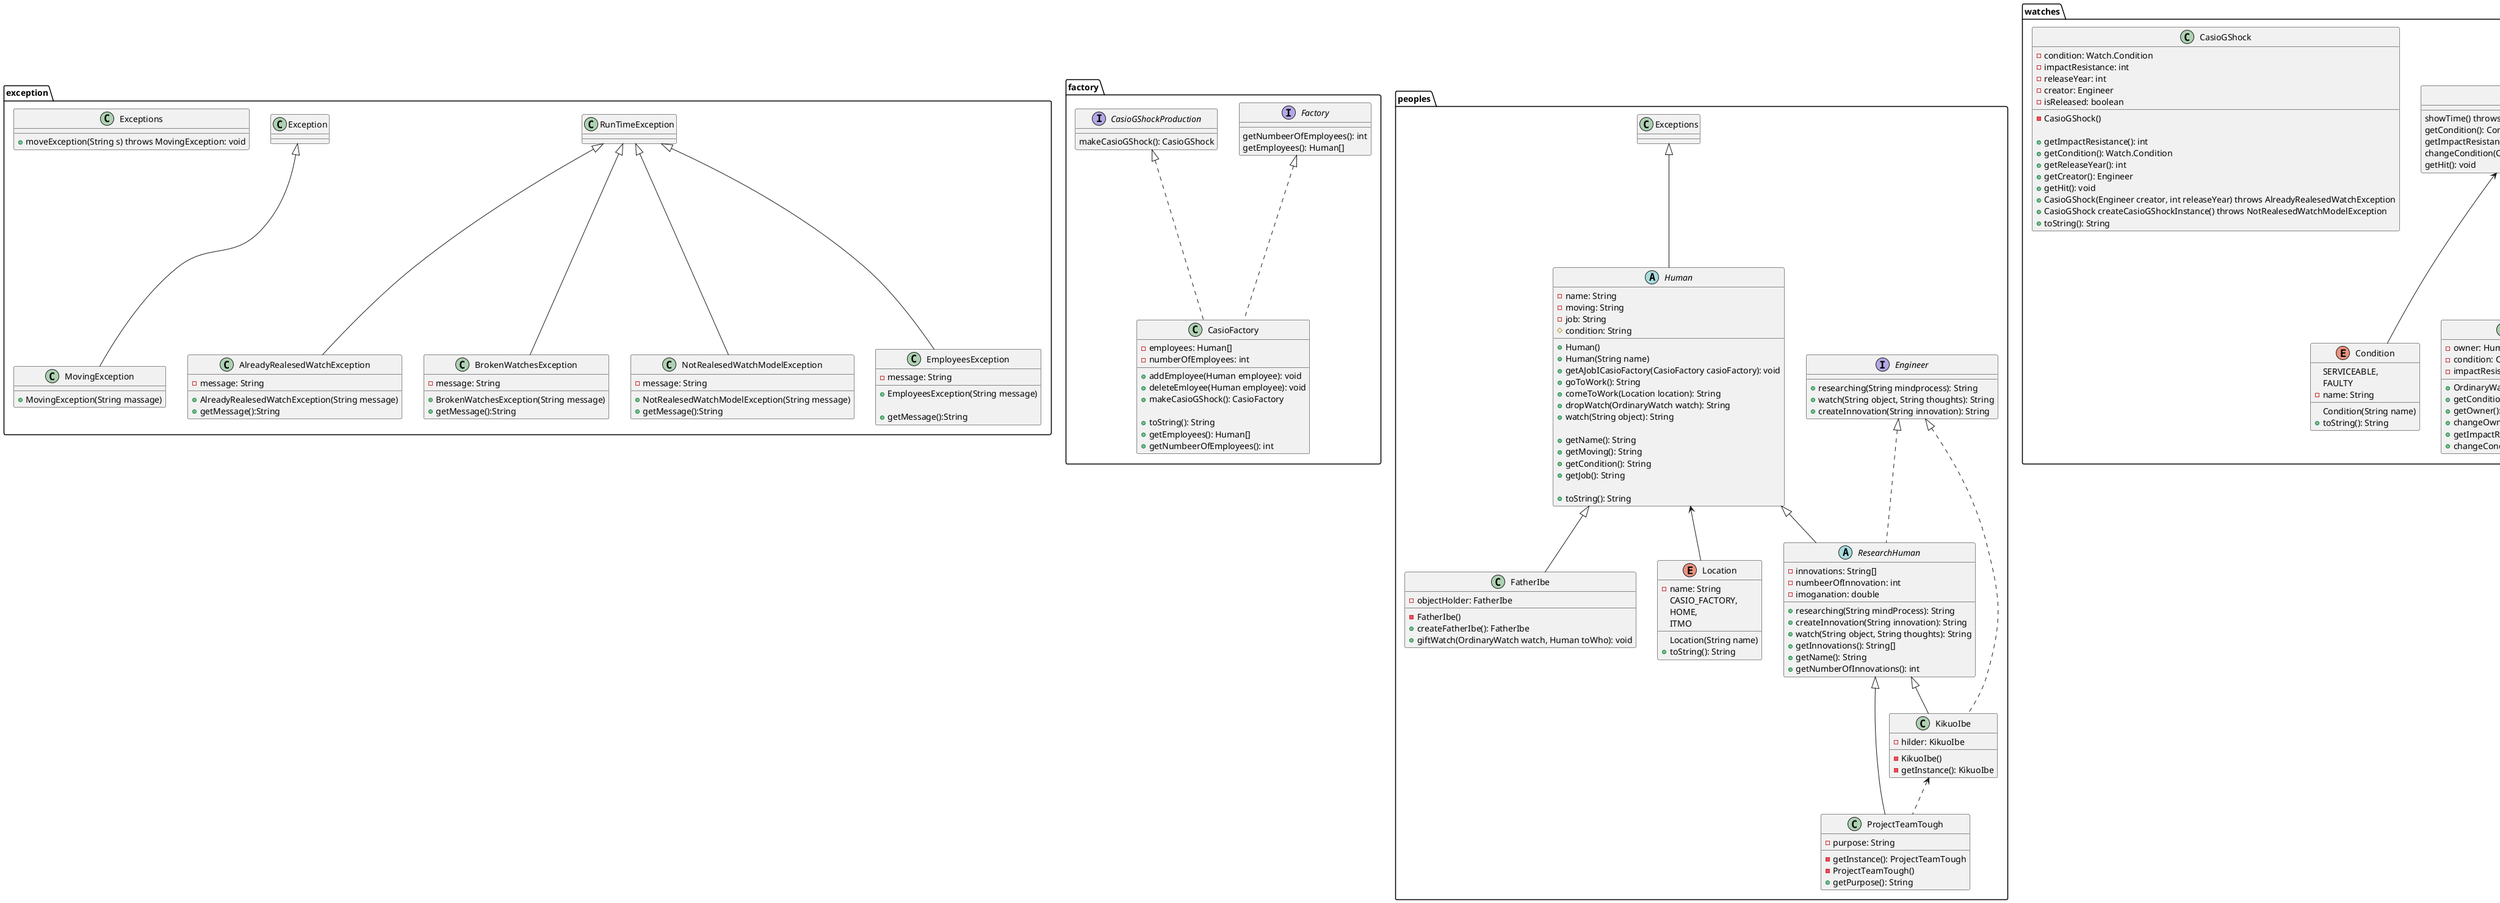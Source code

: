 @startuml
package exception {
class AlreadyRealesedWatchException{
- message: String

+AlreadyRealesedWatchException(String message)
+getMessage():String
}
RunTimeException<|--AlreadyRealesedWatchException
class BrokenWatchesException{
- message: String

+BrokenWatchesException(String message)
+getMessage():String
}
RunTimeException<|--BrokenWatchesException
class NotRealesedWatchModelException{
- message: String

+NotRealesedWatchModelException(String message)
+getMessage():String
}
RunTimeException<|--NotRealesedWatchModelException
class MovingException{
+MovingException(String massage)
}
Exception<|--MovingException
class EmployeesException extends RunTimeException{
-message: String
+EmployeesException(String message)

+getMessage():String
}
class Exceptions{
+ moveException(String s) throws MovingException: void
}
}
package factory{
class CasioFactory implements Factory, CasioGShockProduction{
- employees: Human[]
- numberOfEmployees: int
+ addEmployee(Human employee): void
+ deleteEmloyee(Human employee): void
+ makeCasioGShock(): CasioFactory

+ toString(): String
+ getEmployees(): Human[]
+ getNumbeerOfEmployees(): int
}
interface CasioGShockProduction{
makeCasioGShock(): CasioGShock
}
interface Factory{
getNumbeerOfEmployees(): int
getEmployees(): Human[]
}
}
package peoples{
interface Engineer{
+ researching(String mindprocess): String
+ watch(String object, String thoughts): String
+ createInnovation(String innovation): String
}
class FatherIbe extends Human {
- objectHolder: FatherIbe
- FatherIbe()
+ createFatherIbe(): FatherIbe
+ giftWatch(OrdinaryWatch watch, Human toWho): void
}
 abstract class Human extends Exceptions {
 - name: String
 - moving: String
 - job: String
 # condition: String

+ Human()
+ Human(String name)
+ getAJobICasioFactory(CasioFactory casioFactory): void
+ goToWork(): String
+ comeToWork(Location location): String
+ dropWatch(OrdinaryWatch watch): String
+ watch(String object): String

+ getName(): String
+ getMoving(): String
+ getCondition(): String
+ getJob(): String

+ toString(): String
}
Human<-- Location
enum Location{
- name: String
Location(String name)
+ toString(): String
CASIO_FACTORY,
HOME,
ITMO
}
abstract class ResearchHuman extends Human implements Engineer{
- innovations: String[]
- numbeerOfInnovation: int
- imoganation: double

+researching(String mindProcess): String
+ createInnovation(String innovation): String
+ watch(String object, String thoughts): String
+ getInnovations(): String[]
+ getName(): String
+ getNumberOfInnovations(): int
}

class KikuoIbe extends ResearchHuman implements Engineer {
- KikuoIbe()
- hilder: KikuoIbe
- getInstance(): KikuoIbe
}
class ProjectTeamTough extends ResearchHuman{
- purpose: String
- getInstance(): ProjectTeamTough
- ProjectTeamTough()
+ getPurpose(): String
}
KikuoIbe<..ProjectTeamTough
}

package watches{
interface Watch {
showTime() throws BrokenWatchesException: String
getCondition(): Condition
getImpactResistance(): int
changeCondition(Condition condition): void
getHit(): void
}
enum Condition{
 SERVICEABLE,
 FAULTY
 - name: String
 Condition(String name)
 + toString(): String
}
Watch<-- Condition
class OrdinaryWatch implements Watch{
- owner: Human
- condition: Condition
- impactResistance: int
+ OrdinaryWatch(Human owner)
+ getCondition(): Condition
+ getOwner(): Human
+ changeOwner(Human newOwner): void
+ getImpactResistance(): int
+ changeCondition(Condition condition): void
}

class CasioGShock {
- condition: Watch.Condition
- impactResistance: int
- releaseYear: int
- creator: Engineer
- isReleased: boolean

-CasioGShock()

+ getImpactResistance(): int
+ getCondition(): Watch.Condition
+ getReleaseYear(): int
+ getCreator(): Engineer
+ getHit(): void
+ CasioGShock(Engineer creator, int releaseYear) throws AlreadyRealesedWatchException
+ CasioGShock createCasioGShockInstance() throws NotRealesedWatchModelException
+ toString(): String
}
}
@enduml